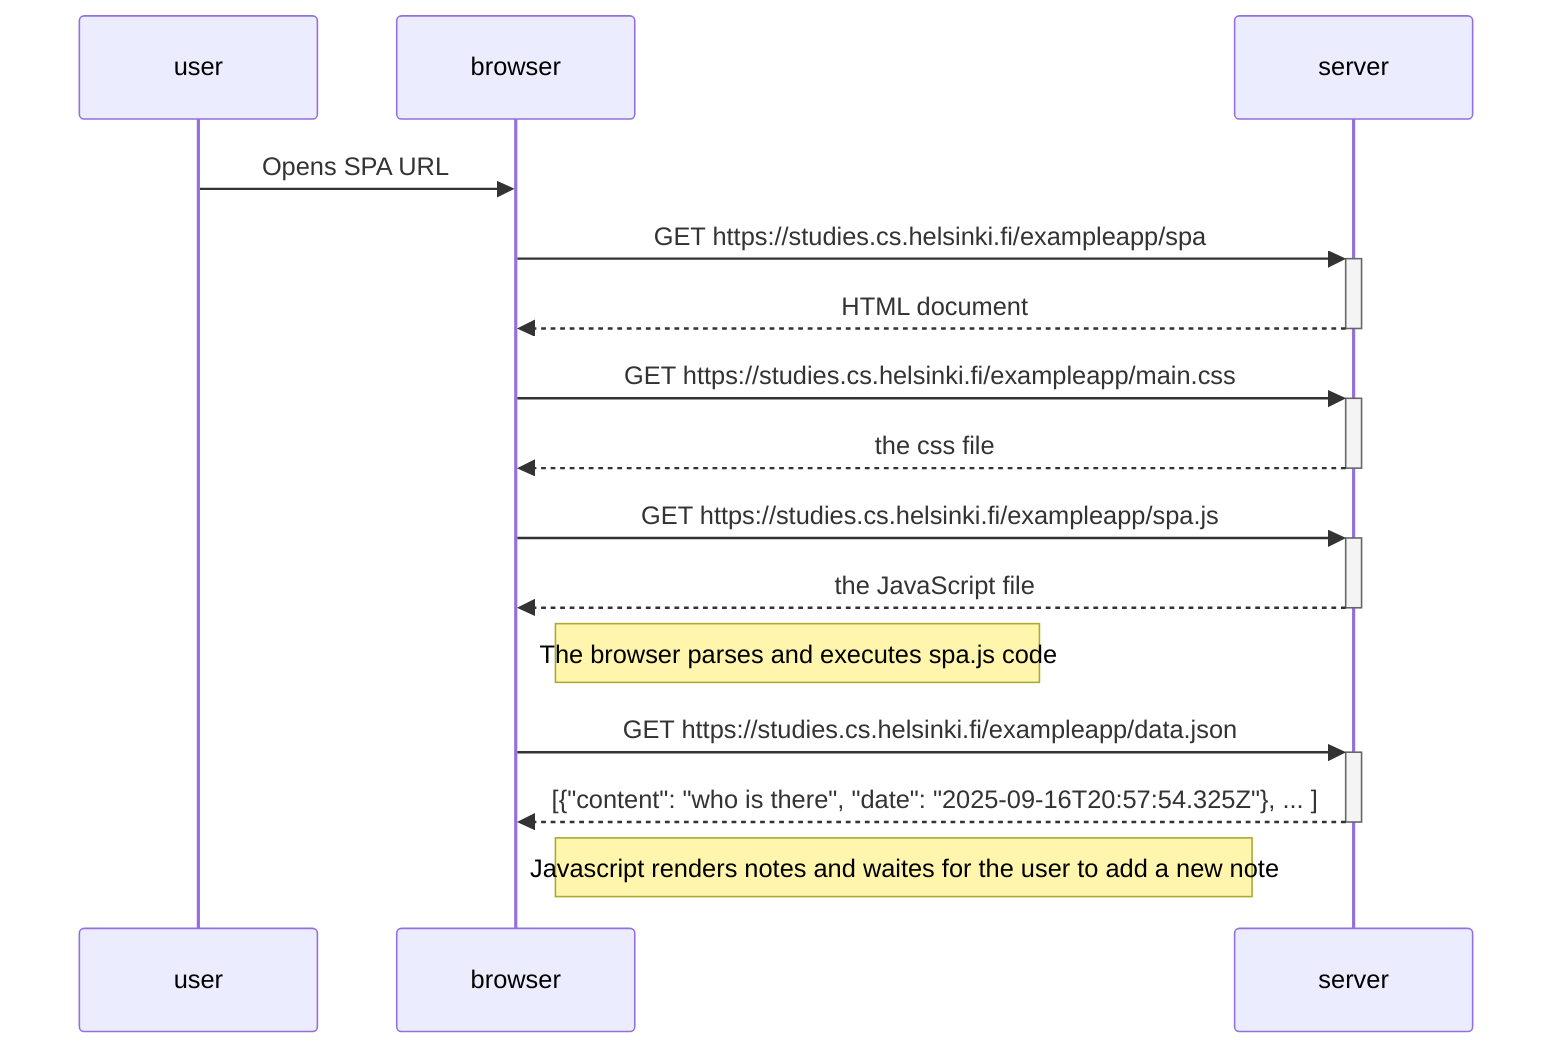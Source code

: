 sequenceDiagram
  participant user as user
  participant browser as browser
  participant server as server


  %% intial page load
  user ->> browser: Opens SPA URL
  browser ->>+ server: GET https://studies.cs.helsinki.fi/exampleapp/spa
  server -->>- browser: HTML document

  %%Load CSS and JS
  browser ->>+ server: GET https://studies.cs.helsinki.fi/exampleapp/main.css
  server -->>- browser: the css file

  browser ->>+ server: GET https://studies.cs.helsinki.fi/exampleapp/spa.js
  server -->>- browser: the JavaScript file

  Note right of browser: The browser parses and executes spa.js code 
  
  %% Fetch intial notes 
  browser ->>+ server: GET https://studies.cs.helsinki.fi/exampleapp/data.json
  server -->>- browser: [{"content": "who is there", "date": "2025-09-16T20:57:54.325Z"}, ... ]
  
  Note right of browser: Javascript renders notes and waites for the user to add a new note